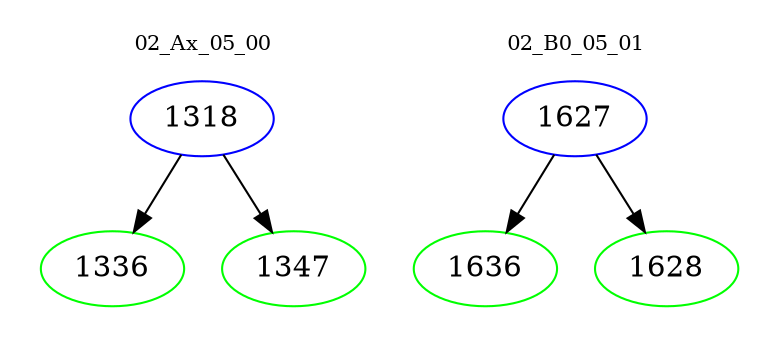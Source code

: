 digraph{
subgraph cluster_0 {
color = white
label = "02_Ax_05_00";
fontsize=10;
T0_1318 [label="1318", color="blue"]
T0_1318 -> T0_1336 [color="black"]
T0_1336 [label="1336", color="green"]
T0_1318 -> T0_1347 [color="black"]
T0_1347 [label="1347", color="green"]
}
subgraph cluster_1 {
color = white
label = "02_B0_05_01";
fontsize=10;
T1_1627 [label="1627", color="blue"]
T1_1627 -> T1_1636 [color="black"]
T1_1636 [label="1636", color="green"]
T1_1627 -> T1_1628 [color="black"]
T1_1628 [label="1628", color="green"]
}
}
